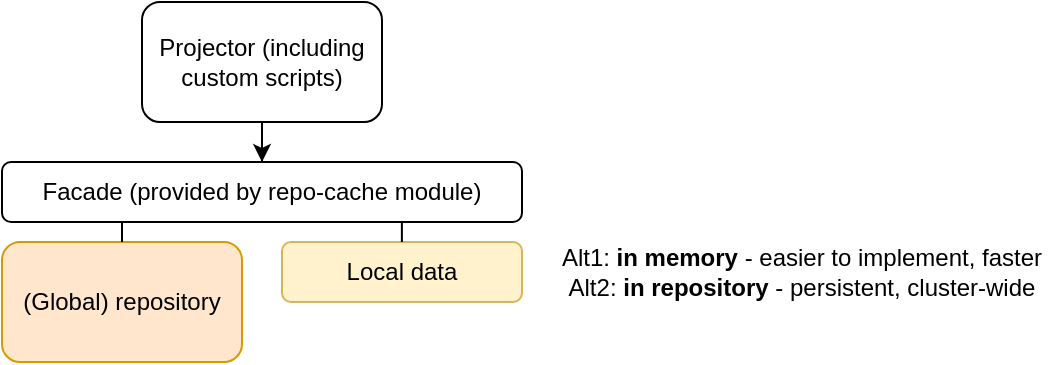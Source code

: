 <mxfile version="20.2.3" type="device"><diagram id="taXKC30IbmwuDxN48smS" name="Page-1"><mxGraphModel dx="2062" dy="1225" grid="1" gridSize="10" guides="1" tooltips="1" connect="1" arrows="1" fold="1" page="1" pageScale="1" pageWidth="1169" pageHeight="827" math="0" shadow="0"><root><mxCell id="0"/><mxCell id="1" parent="0"/><mxCell id="uhbOMDTzlMm_uMCRBnSM-2" value="(Global) repository" style="rounded=1;whiteSpace=wrap;html=1;fillColor=#ffe6cc;strokeColor=#d79b00;" parent="1" vertex="1"><mxGeometry x="120" y="360" width="120" height="60" as="geometry"/></mxCell><mxCell id="uhbOMDTzlMm_uMCRBnSM-3" value="Local data" style="rounded=1;whiteSpace=wrap;html=1;fillColor=#fff2cc;strokeColor=#d6b656;" parent="1" vertex="1"><mxGeometry x="260" y="360" width="120" height="30" as="geometry"/></mxCell><mxCell id="uhbOMDTzlMm_uMCRBnSM-4" value="Facade (provided by repo-cache module)" style="rounded=1;whiteSpace=wrap;html=1;" parent="1" vertex="1"><mxGeometry x="120" y="320" width="260" height="30" as="geometry"/></mxCell><mxCell id="uhbOMDTzlMm_uMCRBnSM-6" style="edgeStyle=orthogonalEdgeStyle;rounded=0;orthogonalLoop=1;jettySize=auto;html=1;exitX=0.5;exitY=1;exitDx=0;exitDy=0;" parent="1" source="uhbOMDTzlMm_uMCRBnSM-5" target="uhbOMDTzlMm_uMCRBnSM-4" edge="1"><mxGeometry relative="1" as="geometry"/></mxCell><mxCell id="uhbOMDTzlMm_uMCRBnSM-5" value="Projector (including custom scripts)" style="rounded=1;whiteSpace=wrap;html=1;" parent="1" vertex="1"><mxGeometry x="190" y="240" width="120" height="60" as="geometry"/></mxCell><mxCell id="uhbOMDTzlMm_uMCRBnSM-9" value="" style="endArrow=none;html=1;rounded=0;exitX=0.5;exitY=0;exitDx=0;exitDy=0;" parent="1" source="uhbOMDTzlMm_uMCRBnSM-2" edge="1"><mxGeometry width="50" height="50" relative="1" as="geometry"><mxPoint x="180" y="380" as="sourcePoint"/><mxPoint x="180" y="350" as="targetPoint"/></mxGeometry></mxCell><mxCell id="uhbOMDTzlMm_uMCRBnSM-10" value="" style="endArrow=none;html=1;rounded=0;exitX=0.5;exitY=0;exitDx=0;exitDy=0;" parent="1" edge="1"><mxGeometry width="50" height="50" relative="1" as="geometry"><mxPoint x="319.94" y="360" as="sourcePoint"/><mxPoint x="319.94" y="350" as="targetPoint"/></mxGeometry></mxCell><mxCell id="uhbOMDTzlMm_uMCRBnSM-11" value="Alt1: &lt;b&gt;in memory&lt;/b&gt; - easier to implement, faster&lt;br&gt;Alt2: &lt;b&gt;in repository&lt;/b&gt; - persistent, cluster-wide" style="text;html=1;strokeColor=none;fillColor=none;align=center;verticalAlign=middle;whiteSpace=wrap;rounded=0;" parent="1" vertex="1"><mxGeometry x="390" y="360" width="260" height="30" as="geometry"/></mxCell></root></mxGraphModel></diagram></mxfile>